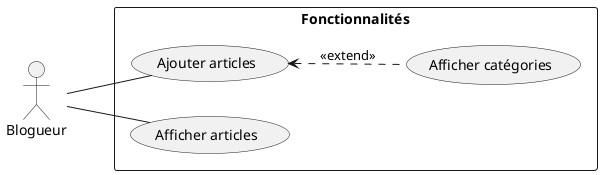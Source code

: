 @startuml
left to right direction
actor "Blogueur" as fc

rectangle "Fonctionnalités" {
  usecase "Ajouter articles" as UC1
  usecase "Afficher articles" as UC2
  usecase "Afficher catégories" as UC3
}

fc -- UC1
fc -- UC2
UC1 <.. UC3 : <<extend>> 
@enduml

